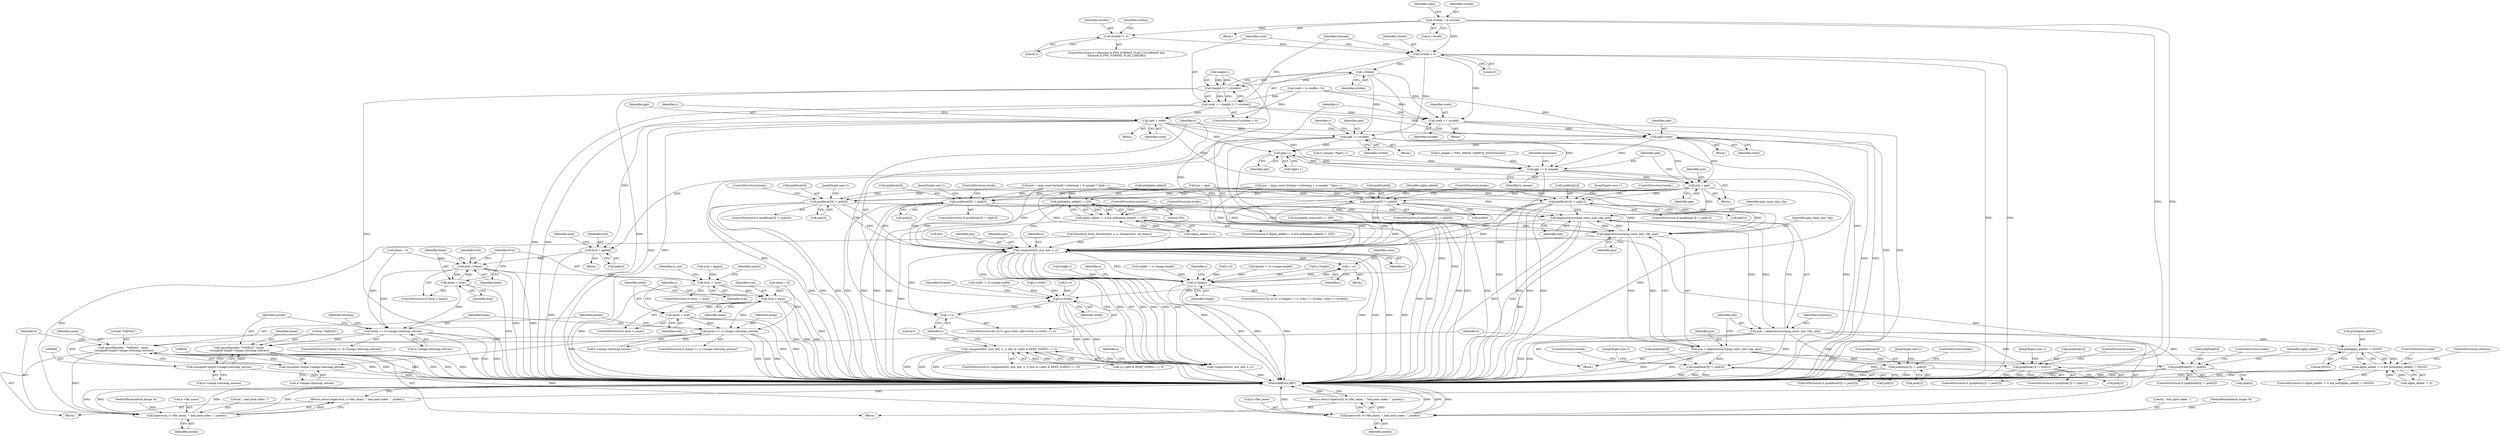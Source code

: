 digraph "0_Android_9d4853418ab2f754c2b63e091c29c5529b8b86ca_27@pointer" {
"1000152" [label="(Call,strideb = b->stride)"];
"1000275" [label="(Call,strideb *= 2)"];
"1000291" [label="(Call,strideb < 0)"];
"1000300" [label="(Call,-strideb)"];
"1000296" [label="(Call,(height-1) * (-strideb))"];
"1000294" [label="(Call,rowb += (height-1) * (-strideb))"];
"1000329" [label="(Call,ppb = rowb)"];
"1000352" [label="(Call,ppb += strideb)"];
"1000368" [label="(Call,bval = ppb[x])"];
"1000380" [label="(Call,bval > bmax)"];
"1000383" [label="(Call,bmax = bval)"];
"1000650" [label="(Call,bmax >= b->image.colormap_entries)"];
"1000659" [label="(Call,sprintf(pindex, \"%d[%lu]\", bmax,\n (unsigned long)b->image.colormap_entries))"];
"1000671" [label="(Call,logerror(b, b->file_name, \": bad pixel index: \", pindex))"];
"1000670" [label="(Return,return logerror(b, b->file_name, \": bad pixel index: \", pindex);)"];
"1000663" [label="(Call,(unsigned long)b->image.colormap_entries)"];
"1000387" [label="(Call,bval != aval)"];
"1000399" [label="(Call,aval > amax)"];
"1000402" [label="(Call,amax = aval)"];
"1000620" [label="(Call,amax >= a->image.colormap_entries)"];
"1000629" [label="(Call,sprintf(pindex, \"%d[%lu]\", amax,\n (unsigned long)a->image.colormap_entries))"];
"1000641" [label="(Call,logerror(a, a->file_name, \": bad pixel index: \", pindex))"];
"1000640" [label="(Return,return logerror(a, a->file_name, \": bad pixel index: \", pindex);)"];
"1000633" [label="(Call,(unsigned long)a->image.colormap_entries)"];
"1000884" [label="(Call,ppb++)"];
"1000888" [label="(Call,psb = ppb)"];
"1000911" [label="(Call,aligncastconst(png_const_uint_16p, psb))"];
"1000905" [label="(Call,aligncastconst(png_const_uint_16p, psa))"];
"1000903" [label="(Call,pua = aligncastconst(png_const_uint_16p, psa))"];
"1000919" [label="(Call,pua[btoa[3]] != pub[3])"];
"1000931" [label="(Call,pua[btoa[2]] != pub[2])"];
"1000943" [label="(Call,pua[btoa[1]] != pub[1])"];
"1000955" [label="(Call,pua[btoa[0]] != pub[0])"];
"1001059" [label="(Call,cmppixel(&tr, psa, psb, x, y))"];
"1000811" [label="(Call,++y)"];
"1000807" [label="(Call,y<height)"];
"1000839" [label="(Call,++x)"];
"1000836" [label="(Call,x<width)"];
"1001058" [label="(Call,!cmppixel(&tr, psa, psb, x, y))"];
"1001057" [label="(Call,!cmppixel(&tr, psa, psb, x, y) && (a->opts & KEEP_GOING) == 0)"];
"1000909" [label="(Call,pub = aligncastconst(png_const_uint_16p, psb))"];
"1000970" [label="(Call,pub[alpha_added] != 65535)"];
"1000966" [label="(Call,alpha_added != 4 && pub[alpha_added] != 65535)"];
"1000996" [label="(Call,psa[btoa[3]] != psb[3])"];
"1001008" [label="(Call,psa[btoa[2]] != psb[2])"];
"1001020" [label="(Call,psa[btoa[1]] != psb[1])"];
"1001032" [label="(Call,psa[btoa[0]] != psb[0])"];
"1001047" [label="(Call,psb[alpha_added] != 255)"];
"1001043" [label="(Call,alpha_added != 4 && psb[alpha_added] != 255)"];
"1000891" [label="(Call,ppb += b_sample)"];
"1000817" [label="(Call,rowb += strideb)"];
"1000833" [label="(Call,ppb=rowb)"];
"1000400" [label="(Identifier,aval)"];
"1000910" [label="(Identifier,pub)"];
"1000629" [label="(Call,sprintf(pindex, \"%d[%lu]\", amax,\n (unsigned long)a->image.colormap_entries))"];
"1000890" [label="(Identifier,ppb)"];
"1000388" [label="(Identifier,bval)"];
"1000385" [label="(Identifier,bval)"];
"1000660" [label="(Identifier,pindex)"];
"1000827" [label="(Identifier,x)"];
"1000275" [label="(Call,strideb *= 2)"];
"1001058" [label="(Call,!cmppixel(&tr, psa, psb, x, y))"];
"1001017" [label="(ControlStructure,break;)"];
"1000651" [label="(Identifier,bmax)"];
"1000277" [label="(Literal,2)"];
"1001052" [label="(ControlStructure,break;)"];
"1000967" [label="(Call,alpha_added != 4)"];
"1001053" [label="(ControlStructure,continue;)"];
"1000810" [label="(Block,)"];
"1001031" [label="(ControlStructure,if (psa[btoa[0]] != psb[0]))"];
"1000888" [label="(Call,psb = ppb)"];
"1000881" [label="(Call,b_sample * *ppb++)"];
"1000931" [label="(Call,pua[btoa[2]] != pub[2])"];
"1000663" [label="(Call,(unsigned long)b->image.colormap_entries)"];
"1000166" [label="(Call,rowb = b->buffer+16)"];
"1000399" [label="(Call,aval > amax)"];
"1000642" [label="(Identifier,a)"];
"1000848" [label="(Call,psa = (png_const_bytep)a->colormap + a_sample * *ppa++)"];
"1000386" [label="(ControlStructure,if (bval != aval))"];
"1000335" [label="(Identifier,y)"];
"1000970" [label="(Call,pub[alpha_added] != 65535)"];
"1000630" [label="(Identifier,pindex)"];
"1000956" [label="(Call,pua[btoa[0]])"];
"1000369" [label="(Identifier,bval)"];
"1000804" [label="(Call,y=0)"];
"1000815" [label="(Identifier,rowa)"];
"1001057" [label="(Call,!cmppixel(&tr, psa, psb, x, y) && (a->opts & KEEP_GOING) == 0)"];
"1000997" [label="(Call,psa[btoa[3]])"];
"1001069" [label="(Identifier,a)"];
"1000375" [label="(Identifier,aval)"];
"1001006" [label="(JumpTarget,case 3:)"];
"1000301" [label="(Identifier,strideb)"];
"1000974" [label="(Literal,65535)"];
"1001008" [label="(Call,psa[btoa[2]] != psb[2])"];
"1000676" [label="(Literal,\": bad pixel index: \")"];
"1000873" [label="(Call,psb = (png_const_bytep)b->colormap + b_sample * *ppb++)"];
"1000918" [label="(ControlStructure,if (pua[btoa[3]] != pub[3]))"];
"1000952" [label="(ControlStructure,break;)"];
"1001014" [label="(Call,psb[2])"];
"1000889" [label="(Identifier,psb)"];
"1000961" [label="(Call,pub[0])"];
"1001007" [label="(ControlStructure,if (psa[btoa[2]] != psb[2]))"];
"1000297" [label="(Call,height-1)"];
"1000836" [label="(Call,x<width)"];
"1000308" [label="(Block,)"];
"1000683" [label="(Identifier,formata)"];
"1000996" [label="(Call,psa[btoa[3]] != psb[3])"];
"1000901" [label="(Block,)"];
"1000404" [label="(Identifier,aval)"];
"1000824" [label="(ControlStructure,for (x=0, ppa=rowa, ppb=rowb; x<width; ++x))"];
"1001029" [label="(ControlStructure,break;)"];
"1000818" [label="(Identifier,rowb)"];
"1000819" [label="(Identifier,strideb)"];
"1000662" [label="(Identifier,bmax)"];
"1001074" [label="(Literal,0)"];
"1000813" [label="(Block,)"];
"1000361" [label="(Call,x<width)"];
"1000834" [label="(Identifier,ppb)"];
"1000330" [label="(Identifier,ppb)"];
"1000649" [label="(ControlStructure,if (bmax >= b->image.colormap_entries))"];
"1000906" [label="(Identifier,png_const_uint_16p)"];
"1000893" [label="(Identifier,b_sample)"];
"1001019" [label="(ControlStructure,if (psa[btoa[1]] != psb[1]))"];
"1000366" [label="(Block,)"];
"1000671" [label="(Call,logerror(b, b->file_name, \": bad pixel index: \", pindex))"];
"1000329" [label="(Call,ppb = rowb)"];
"1000885" [label="(Identifier,ppb)"];
"1000912" [label="(Identifier,png_const_uint_16p)"];
"1001066" [label="(Call,(a->opts & KEEP_GOING) == 0)"];
"1000811" [label="(Call,++y)"];
"1000152" [label="(Call,strideb = b->stride)"];
"1000884" [label="(Call,ppb++)"];
"1000632" [label="(Identifier,amax)"];
"1000829" [label="(Block,)"];
"1000381" [label="(Identifier,bval)"];
"1001021" [label="(Call,psa[btoa[1]])"];
"1000230" [label="(Call,height != b->image.height)"];
"1000159" [label="(Identifier,rowa)"];
"1000975" [label="(ControlStructure,break;)"];
"1000677" [label="(Identifier,pindex)"];
"1000140" [label="(MethodParameterIn,Image *a)"];
"1000943" [label="(Call,pua[btoa[1]] != pub[1])"];
"1001060" [label="(Call,&tr)"];
"1001062" [label="(Identifier,psa)"];
"1000930" [label="(ControlStructure,if (pua[btoa[2]] != pub[2]))"];
"1000909" [label="(Call,pub = aligncastconst(png_const_uint_16p, psb))"];
"1000659" [label="(Call,sprintf(pindex, \"%d[%lu]\", bmax,\n (unsigned long)b->image.colormap_entries))"];
"1000826" [label="(Call,x=0)"];
"1000341" [label="(Call,y<height)"];
"1000144" [label="(Block,)"];
"1000954" [label="(ControlStructure,if (pua[btoa[0]] != pub[0]))"];
"1000672" [label="(Identifier,b)"];
"1000964" [label="(ControlStructure,break;)"];
"1001009" [label="(Call,psa[btoa[2]])"];
"1000937" [label="(Call,pub[2])"];
"1000652" [label="(Call,b->image.colormap_entries)"];
"1000382" [label="(Identifier,bmax)"];
"1000384" [label="(Identifier,bmax)"];
"1000953" [label="(JumpTarget,case 1:)"];
"1000387" [label="(Call,bval != aval)"];
"1000920" [label="(Call,pua[btoa[3]])"];
"1000352" [label="(Call,ppb += strideb)"];
"1001033" [label="(Call,psa[btoa[0]])"];
"1000904" [label="(Identifier,pua)"];
"1000846" [label="(Identifier,formata)"];
"1000153" [label="(Identifier,strideb)"];
"1000635" [label="(Call,a->image.colormap_entries)"];
"1000300" [label="(Call,-strideb)"];
"1000883" [label="(Call,*ppb++)"];
"1000154" [label="(Call,b->stride)"];
"1001047" [label="(Call,psb[alpha_added] != 255)"];
"1001002" [label="(Call,psb[3])"];
"1000892" [label="(Identifier,ppb)"];
"1000907" [label="(Identifier,psa)"];
"1000643" [label="(Call,a->file_name)"];
"1000903" [label="(Call,pua = aligncastconst(png_const_uint_16p, psa))"];
"1000928" [label="(ControlStructure,break;)"];
"1000379" [label="(ControlStructure,if (bval > bmax))"];
"1000971" [label="(Call,pub[alpha_added])"];
"1000835" [label="(Identifier,rowb)"];
"1000985" [label="(Call,psa[alpha_removed] == 255)"];
"1001063" [label="(Identifier,psb)"];
"1000803" [label="(ControlStructure,for (y=0; y<height; ++y, rowa += stridea, rowb += strideb))"];
"1000919" [label="(Call,pua[btoa[3]] != pub[3])"];
"1000995" [label="(ControlStructure,if (psa[btoa[3]] != psb[3]))"];
"1000285" [label="(Call,height-1)"];
"1000291" [label="(Call,strideb < 0)"];
"1000141" [label="(MethodParameterIn,Image *b)"];
"1000891" [label="(Call,ppb += b_sample)"];
"1000641" [label="(Call,logerror(a, a->file_name, \": bad pixel index: \", pindex))"];
"1000627" [label="(Block,)"];
"1000968" [label="(Identifier,alpha_added)"];
"1000887" [label="(Block,)"];
"1000966" [label="(Call,alpha_added != 4 && pub[alpha_added] != 65535)"];
"1000383" [label="(Call,bmax = bval)"];
"1000342" [label="(Identifier,y)"];
"1000314" [label="(Call,amax = 0)"];
"1000809" [label="(Identifier,height)"];
"1001051" [label="(Literal,255)"];
"1000380" [label="(Call,bval > bmax)"];
"1000942" [label="(ControlStructure,if (pua[btoa[1]] != pub[1]))"];
"1000292" [label="(Identifier,strideb)"];
"1000647" [label="(Identifier,pindex)"];
"1000266" [label="(ControlStructure,if (!(formatb & PNG_FORMAT_FLAG_COLORMAP) &&\n (formatb & PNG_FORMAT_FLAG_LINEAR)))"];
"1000211" [label="(Call,b_sample = PNG_IMAGE_SAMPLE_SIZE(formatb))"];
"1000949" [label="(Call,pub[1])"];
"1000620" [label="(Call,amax >= a->image.colormap_entries)"];
"1000374" [label="(Call,aval = ppa[x])"];
"1000318" [label="(Call,bmax = 0)"];
"1000837" [label="(Identifier,x)"];
"1000808" [label="(Identifier,y)"];
"1000290" [label="(ControlStructure,if (strideb < 0))"];
"1000650" [label="(Call,bmax >= b->image.colormap_entries)"];
"1000619" [label="(ControlStructure,if (amax >= a->image.colormap_entries))"];
"1001026" [label="(Call,psb[1])"];
"1000817" [label="(Call,rowb += strideb)"];
"1000976" [label="(ControlStructure,continue;)"];
"1001045" [label="(Identifier,alpha_added)"];
"1000293" [label="(Literal,0)"];
"1000661" [label="(Literal,\"%d[%lu]\")"];
"1000223" [label="(Call,width != b->image.width)"];
"1000304" [label="(Identifier,formata)"];
"1001128" [label="(MethodReturn,RET)"];
"1000365" [label="(Identifier,x)"];
"1000665" [label="(Call,b->image.colormap_entries)"];
"1000633" [label="(Call,(unsigned long)a->image.colormap_entries)"];
"1000401" [label="(Identifier,amax)"];
"1000833" [label="(Call,ppb=rowb)"];
"1000940" [label="(ControlStructure,break;)"];
"1001078" [label="(Identifier,a)"];
"1001056" [label="(ControlStructure,if (!cmppixel(&tr, psa, psb, x, y) && (a->opts & KEEP_GOING) == 0))"];
"1001041" [label="(ControlStructure,break;)"];
"1000276" [label="(Identifier,strideb)"];
"1000391" [label="(Identifier,match)"];
"1000294" [label="(Call,rowb += (height-1) * (-strideb))"];
"1001044" [label="(Call,alpha_added != 4)"];
"1000646" [label="(Literal,\": bad pixel index: \")"];
"1000280" [label="(Identifier,stridea)"];
"1000348" [label="(Block,)"];
"1000932" [label="(Call,pua[btoa[2]])"];
"1000670" [label="(Return,return logerror(b, b->file_name, \": bad pixel index: \", pindex);)"];
"1001064" [label="(Identifier,x)"];
"1001042" [label="(ControlStructure,if (alpha_added != 4 && psb[alpha_added] != 255))"];
"1000389" [label="(Identifier,aval)"];
"1000863" [label="(Call,psa = ppa)"];
"1000368" [label="(Call,bval = ppb[x])"];
"1000925" [label="(Call,pub[3])"];
"1000295" [label="(Identifier,rowb)"];
"1000905" [label="(Call,aligncastconst(png_const_uint_16p, psa))"];
"1000296" [label="(Call,(height-1) * (-strideb))"];
"1000941" [label="(JumpTarget,case 2:)"];
"1000840" [label="(Identifier,x)"];
"1000807" [label="(Call,y<height)"];
"1000247" [label="(Call,transform_from_formats(&tr, a, b, background, via_linear))"];
"1000929" [label="(JumpTarget,case 3:)"];
"1000354" [label="(Identifier,strideb)"];
"1000640" [label="(Return,return logerror(a, a->file_name, \": bad pixel index: \", pindex);)"];
"1000182" [label="(Call,height = a->image.height)"];
"1000622" [label="(Call,a->image.colormap_entries)"];
"1000911" [label="(Call,aligncastconst(png_const_uint_16p, psb))"];
"1000839" [label="(Call,++x)"];
"1001043" [label="(Call,alpha_added != 4 && psb[alpha_added] != 255)"];
"1001048" [label="(Call,psb[alpha_added])"];
"1000395" [label="(Identifier,in_use)"];
"1001065" [label="(Identifier,y)"];
"1001005" [label="(ControlStructure,break;)"];
"1001059" [label="(Call,cmppixel(&tr, psa, psb, x, y))"];
"1001018" [label="(JumpTarget,case 2:)"];
"1000402" [label="(Call,amax = aval)"];
"1000955" [label="(Call,pua[btoa[0]] != pub[0])"];
"1000944" [label="(Call,pua[btoa[1]])"];
"1000621" [label="(Identifier,amax)"];
"1001038" [label="(Call,psb[0])"];
"1000370" [label="(Call,ppb[x])"];
"1000812" [label="(Identifier,y)"];
"1000915" [label="(Identifier,bchannels)"];
"1000331" [label="(Identifier,rowb)"];
"1001020" [label="(Call,psa[btoa[1]] != psb[1])"];
"1000631" [label="(Literal,\"%d[%lu]\")"];
"1000913" [label="(Identifier,psb)"];
"1000965" [label="(ControlStructure,if (alpha_added != 4 && pub[alpha_added] != 65535))"];
"1001030" [label="(JumpTarget,case 1:)"];
"1000398" [label="(ControlStructure,if (aval > amax))"];
"1000673" [label="(Call,b->file_name)"];
"1000838" [label="(Identifier,width)"];
"1000353" [label="(Identifier,ppb)"];
"1001032" [label="(Call,psa[btoa[0]] != psb[0])"];
"1000895" [label="(Identifier,bchannels)"];
"1000657" [label="(Block,)"];
"1000403" [label="(Identifier,amax)"];
"1000152" -> "1000144"  [label="AST: "];
"1000152" -> "1000154"  [label="CFG: "];
"1000153" -> "1000152"  [label="AST: "];
"1000154" -> "1000152"  [label="AST: "];
"1000159" -> "1000152"  [label="CFG: "];
"1000152" -> "1001128"  [label="DDG: "];
"1000152" -> "1001128"  [label="DDG: "];
"1000152" -> "1000275"  [label="DDG: "];
"1000152" -> "1000291"  [label="DDG: "];
"1000275" -> "1000266"  [label="AST: "];
"1000275" -> "1000277"  [label="CFG: "];
"1000276" -> "1000275"  [label="AST: "];
"1000277" -> "1000275"  [label="AST: "];
"1000280" -> "1000275"  [label="CFG: "];
"1000275" -> "1000291"  [label="DDG: "];
"1000291" -> "1000290"  [label="AST: "];
"1000291" -> "1000293"  [label="CFG: "];
"1000292" -> "1000291"  [label="AST: "];
"1000293" -> "1000291"  [label="AST: "];
"1000295" -> "1000291"  [label="CFG: "];
"1000304" -> "1000291"  [label="CFG: "];
"1000291" -> "1001128"  [label="DDG: "];
"1000291" -> "1001128"  [label="DDG: "];
"1000291" -> "1000300"  [label="DDG: "];
"1000291" -> "1000352"  [label="DDG: "];
"1000291" -> "1000817"  [label="DDG: "];
"1000300" -> "1000296"  [label="AST: "];
"1000300" -> "1000301"  [label="CFG: "];
"1000301" -> "1000300"  [label="AST: "];
"1000296" -> "1000300"  [label="CFG: "];
"1000300" -> "1001128"  [label="DDG: "];
"1000300" -> "1000296"  [label="DDG: "];
"1000300" -> "1000352"  [label="DDG: "];
"1000300" -> "1000817"  [label="DDG: "];
"1000296" -> "1000294"  [label="AST: "];
"1000297" -> "1000296"  [label="AST: "];
"1000294" -> "1000296"  [label="CFG: "];
"1000296" -> "1001128"  [label="DDG: "];
"1000296" -> "1001128"  [label="DDG: "];
"1000296" -> "1000294"  [label="DDG: "];
"1000296" -> "1000294"  [label="DDG: "];
"1000297" -> "1000296"  [label="DDG: "];
"1000297" -> "1000296"  [label="DDG: "];
"1000294" -> "1000290"  [label="AST: "];
"1000295" -> "1000294"  [label="AST: "];
"1000304" -> "1000294"  [label="CFG: "];
"1000294" -> "1001128"  [label="DDG: "];
"1000294" -> "1001128"  [label="DDG: "];
"1000166" -> "1000294"  [label="DDG: "];
"1000294" -> "1000329"  [label="DDG: "];
"1000294" -> "1000817"  [label="DDG: "];
"1000294" -> "1000833"  [label="DDG: "];
"1000329" -> "1000308"  [label="AST: "];
"1000329" -> "1000331"  [label="CFG: "];
"1000330" -> "1000329"  [label="AST: "];
"1000331" -> "1000329"  [label="AST: "];
"1000335" -> "1000329"  [label="CFG: "];
"1000329" -> "1001128"  [label="DDG: "];
"1000329" -> "1001128"  [label="DDG: "];
"1000166" -> "1000329"  [label="DDG: "];
"1000329" -> "1000352"  [label="DDG: "];
"1000329" -> "1000368"  [label="DDG: "];
"1000329" -> "1000884"  [label="DDG: "];
"1000329" -> "1000888"  [label="DDG: "];
"1000329" -> "1000891"  [label="DDG: "];
"1000352" -> "1000348"  [label="AST: "];
"1000352" -> "1000354"  [label="CFG: "];
"1000353" -> "1000352"  [label="AST: "];
"1000354" -> "1000352"  [label="AST: "];
"1000342" -> "1000352"  [label="CFG: "];
"1000352" -> "1001128"  [label="DDG: "];
"1000352" -> "1001128"  [label="DDG: "];
"1000352" -> "1000368"  [label="DDG: "];
"1000352" -> "1000884"  [label="DDG: "];
"1000352" -> "1000888"  [label="DDG: "];
"1000352" -> "1000891"  [label="DDG: "];
"1000368" -> "1000366"  [label="AST: "];
"1000368" -> "1000370"  [label="CFG: "];
"1000369" -> "1000368"  [label="AST: "];
"1000370" -> "1000368"  [label="AST: "];
"1000375" -> "1000368"  [label="CFG: "];
"1000368" -> "1001128"  [label="DDG: "];
"1000368" -> "1000380"  [label="DDG: "];
"1000380" -> "1000379"  [label="AST: "];
"1000380" -> "1000382"  [label="CFG: "];
"1000381" -> "1000380"  [label="AST: "];
"1000382" -> "1000380"  [label="AST: "];
"1000384" -> "1000380"  [label="CFG: "];
"1000388" -> "1000380"  [label="CFG: "];
"1000380" -> "1001128"  [label="DDG: "];
"1000380" -> "1001128"  [label="DDG: "];
"1000383" -> "1000380"  [label="DDG: "];
"1000318" -> "1000380"  [label="DDG: "];
"1000380" -> "1000383"  [label="DDG: "];
"1000380" -> "1000387"  [label="DDG: "];
"1000380" -> "1000650"  [label="DDG: "];
"1000383" -> "1000379"  [label="AST: "];
"1000383" -> "1000385"  [label="CFG: "];
"1000384" -> "1000383"  [label="AST: "];
"1000385" -> "1000383"  [label="AST: "];
"1000388" -> "1000383"  [label="CFG: "];
"1000383" -> "1001128"  [label="DDG: "];
"1000383" -> "1000650"  [label="DDG: "];
"1000650" -> "1000649"  [label="AST: "];
"1000650" -> "1000652"  [label="CFG: "];
"1000651" -> "1000650"  [label="AST: "];
"1000652" -> "1000650"  [label="AST: "];
"1000660" -> "1000650"  [label="CFG: "];
"1000683" -> "1000650"  [label="CFG: "];
"1000650" -> "1001128"  [label="DDG: "];
"1000650" -> "1001128"  [label="DDG: "];
"1000650" -> "1001128"  [label="DDG: "];
"1000318" -> "1000650"  [label="DDG: "];
"1000650" -> "1000659"  [label="DDG: "];
"1000650" -> "1000663"  [label="DDG: "];
"1000659" -> "1000657"  [label="AST: "];
"1000659" -> "1000663"  [label="CFG: "];
"1000660" -> "1000659"  [label="AST: "];
"1000661" -> "1000659"  [label="AST: "];
"1000662" -> "1000659"  [label="AST: "];
"1000663" -> "1000659"  [label="AST: "];
"1000672" -> "1000659"  [label="CFG: "];
"1000659" -> "1001128"  [label="DDG: "];
"1000659" -> "1001128"  [label="DDG: "];
"1000659" -> "1001128"  [label="DDG: "];
"1000663" -> "1000659"  [label="DDG: "];
"1000659" -> "1000671"  [label="DDG: "];
"1000671" -> "1000670"  [label="AST: "];
"1000671" -> "1000677"  [label="CFG: "];
"1000672" -> "1000671"  [label="AST: "];
"1000673" -> "1000671"  [label="AST: "];
"1000676" -> "1000671"  [label="AST: "];
"1000677" -> "1000671"  [label="AST: "];
"1000670" -> "1000671"  [label="CFG: "];
"1000671" -> "1001128"  [label="DDG: "];
"1000671" -> "1001128"  [label="DDG: "];
"1000671" -> "1001128"  [label="DDG: "];
"1000671" -> "1001128"  [label="DDG: "];
"1000671" -> "1000670"  [label="DDG: "];
"1000247" -> "1000671"  [label="DDG: "];
"1000141" -> "1000671"  [label="DDG: "];
"1000670" -> "1000657"  [label="AST: "];
"1001128" -> "1000670"  [label="CFG: "];
"1000670" -> "1001128"  [label="DDG: "];
"1000663" -> "1000665"  [label="CFG: "];
"1000664" -> "1000663"  [label="AST: "];
"1000665" -> "1000663"  [label="AST: "];
"1000663" -> "1001128"  [label="DDG: "];
"1000387" -> "1000386"  [label="AST: "];
"1000387" -> "1000389"  [label="CFG: "];
"1000388" -> "1000387"  [label="AST: "];
"1000389" -> "1000387"  [label="AST: "];
"1000391" -> "1000387"  [label="CFG: "];
"1000395" -> "1000387"  [label="CFG: "];
"1000387" -> "1001128"  [label="DDG: "];
"1000387" -> "1001128"  [label="DDG: "];
"1000374" -> "1000387"  [label="DDG: "];
"1000387" -> "1000399"  [label="DDG: "];
"1000399" -> "1000398"  [label="AST: "];
"1000399" -> "1000401"  [label="CFG: "];
"1000400" -> "1000399"  [label="AST: "];
"1000401" -> "1000399"  [label="AST: "];
"1000403" -> "1000399"  [label="CFG: "];
"1000365" -> "1000399"  [label="CFG: "];
"1000399" -> "1001128"  [label="DDG: "];
"1000399" -> "1001128"  [label="DDG: "];
"1000399" -> "1001128"  [label="DDG: "];
"1000314" -> "1000399"  [label="DDG: "];
"1000402" -> "1000399"  [label="DDG: "];
"1000399" -> "1000402"  [label="DDG: "];
"1000399" -> "1000620"  [label="DDG: "];
"1000402" -> "1000398"  [label="AST: "];
"1000402" -> "1000404"  [label="CFG: "];
"1000403" -> "1000402"  [label="AST: "];
"1000404" -> "1000402"  [label="AST: "];
"1000365" -> "1000402"  [label="CFG: "];
"1000402" -> "1001128"  [label="DDG: "];
"1000402" -> "1001128"  [label="DDG: "];
"1000402" -> "1000620"  [label="DDG: "];
"1000620" -> "1000619"  [label="AST: "];
"1000620" -> "1000622"  [label="CFG: "];
"1000621" -> "1000620"  [label="AST: "];
"1000622" -> "1000620"  [label="AST: "];
"1000630" -> "1000620"  [label="CFG: "];
"1000651" -> "1000620"  [label="CFG: "];
"1000620" -> "1001128"  [label="DDG: "];
"1000620" -> "1001128"  [label="DDG: "];
"1000620" -> "1001128"  [label="DDG: "];
"1000314" -> "1000620"  [label="DDG: "];
"1000620" -> "1000629"  [label="DDG: "];
"1000620" -> "1000633"  [label="DDG: "];
"1000629" -> "1000627"  [label="AST: "];
"1000629" -> "1000633"  [label="CFG: "];
"1000630" -> "1000629"  [label="AST: "];
"1000631" -> "1000629"  [label="AST: "];
"1000632" -> "1000629"  [label="AST: "];
"1000633" -> "1000629"  [label="AST: "];
"1000642" -> "1000629"  [label="CFG: "];
"1000629" -> "1001128"  [label="DDG: "];
"1000629" -> "1001128"  [label="DDG: "];
"1000629" -> "1001128"  [label="DDG: "];
"1000633" -> "1000629"  [label="DDG: "];
"1000629" -> "1000641"  [label="DDG: "];
"1000641" -> "1000640"  [label="AST: "];
"1000641" -> "1000647"  [label="CFG: "];
"1000642" -> "1000641"  [label="AST: "];
"1000643" -> "1000641"  [label="AST: "];
"1000646" -> "1000641"  [label="AST: "];
"1000647" -> "1000641"  [label="AST: "];
"1000640" -> "1000641"  [label="CFG: "];
"1000641" -> "1001128"  [label="DDG: "];
"1000641" -> "1001128"  [label="DDG: "];
"1000641" -> "1001128"  [label="DDG: "];
"1000641" -> "1001128"  [label="DDG: "];
"1000641" -> "1000640"  [label="DDG: "];
"1000247" -> "1000641"  [label="DDG: "];
"1000140" -> "1000641"  [label="DDG: "];
"1000640" -> "1000627"  [label="AST: "];
"1001128" -> "1000640"  [label="CFG: "];
"1000640" -> "1001128"  [label="DDG: "];
"1000633" -> "1000635"  [label="CFG: "];
"1000634" -> "1000633"  [label="AST: "];
"1000635" -> "1000633"  [label="AST: "];
"1000633" -> "1001128"  [label="DDG: "];
"1000884" -> "1000883"  [label="AST: "];
"1000884" -> "1000885"  [label="CFG: "];
"1000885" -> "1000884"  [label="AST: "];
"1000883" -> "1000884"  [label="CFG: "];
"1000884" -> "1001128"  [label="DDG: "];
"1000833" -> "1000884"  [label="DDG: "];
"1000891" -> "1000884"  [label="DDG: "];
"1000884" -> "1000888"  [label="DDG: "];
"1000884" -> "1000891"  [label="DDG: "];
"1000888" -> "1000887"  [label="AST: "];
"1000888" -> "1000890"  [label="CFG: "];
"1000889" -> "1000888"  [label="AST: "];
"1000890" -> "1000888"  [label="AST: "];
"1000892" -> "1000888"  [label="CFG: "];
"1000888" -> "1001128"  [label="DDG: "];
"1000833" -> "1000888"  [label="DDG: "];
"1000891" -> "1000888"  [label="DDG: "];
"1000888" -> "1000911"  [label="DDG: "];
"1000888" -> "1000996"  [label="DDG: "];
"1000888" -> "1001008"  [label="DDG: "];
"1000888" -> "1001020"  [label="DDG: "];
"1000888" -> "1001032"  [label="DDG: "];
"1000888" -> "1001047"  [label="DDG: "];
"1000888" -> "1001059"  [label="DDG: "];
"1000911" -> "1000909"  [label="AST: "];
"1000911" -> "1000913"  [label="CFG: "];
"1000912" -> "1000911"  [label="AST: "];
"1000913" -> "1000911"  [label="AST: "];
"1000909" -> "1000911"  [label="CFG: "];
"1000911" -> "1001128"  [label="DDG: "];
"1000911" -> "1001128"  [label="DDG: "];
"1000911" -> "1000905"  [label="DDG: "];
"1000911" -> "1000909"  [label="DDG: "];
"1000911" -> "1000909"  [label="DDG: "];
"1000905" -> "1000911"  [label="DDG: "];
"1000873" -> "1000911"  [label="DDG: "];
"1001020" -> "1000911"  [label="DDG: "];
"1001032" -> "1000911"  [label="DDG: "];
"1001047" -> "1000911"  [label="DDG: "];
"1000996" -> "1000911"  [label="DDG: "];
"1001008" -> "1000911"  [label="DDG: "];
"1000911" -> "1001059"  [label="DDG: "];
"1000905" -> "1000903"  [label="AST: "];
"1000905" -> "1000907"  [label="CFG: "];
"1000906" -> "1000905"  [label="AST: "];
"1000907" -> "1000905"  [label="AST: "];
"1000903" -> "1000905"  [label="CFG: "];
"1000905" -> "1001128"  [label="DDG: "];
"1000905" -> "1000903"  [label="DDG: "];
"1000905" -> "1000903"  [label="DDG: "];
"1000848" -> "1000905"  [label="DDG: "];
"1001020" -> "1000905"  [label="DDG: "];
"1001008" -> "1000905"  [label="DDG: "];
"1001032" -> "1000905"  [label="DDG: "];
"1000985" -> "1000905"  [label="DDG: "];
"1000996" -> "1000905"  [label="DDG: "];
"1000863" -> "1000905"  [label="DDG: "];
"1000905" -> "1001059"  [label="DDG: "];
"1000903" -> "1000901"  [label="AST: "];
"1000904" -> "1000903"  [label="AST: "];
"1000910" -> "1000903"  [label="CFG: "];
"1000903" -> "1001128"  [label="DDG: "];
"1000903" -> "1001128"  [label="DDG: "];
"1000903" -> "1000919"  [label="DDG: "];
"1000903" -> "1000931"  [label="DDG: "];
"1000903" -> "1000943"  [label="DDG: "];
"1000903" -> "1000955"  [label="DDG: "];
"1000919" -> "1000918"  [label="AST: "];
"1000919" -> "1000925"  [label="CFG: "];
"1000920" -> "1000919"  [label="AST: "];
"1000925" -> "1000919"  [label="AST: "];
"1000928" -> "1000919"  [label="CFG: "];
"1000929" -> "1000919"  [label="CFG: "];
"1000919" -> "1001128"  [label="DDG: "];
"1000919" -> "1001128"  [label="DDG: "];
"1000919" -> "1001128"  [label="DDG: "];
"1000909" -> "1000919"  [label="DDG: "];
"1000931" -> "1000930"  [label="AST: "];
"1000931" -> "1000937"  [label="CFG: "];
"1000932" -> "1000931"  [label="AST: "];
"1000937" -> "1000931"  [label="AST: "];
"1000940" -> "1000931"  [label="CFG: "];
"1000941" -> "1000931"  [label="CFG: "];
"1000931" -> "1001128"  [label="DDG: "];
"1000931" -> "1001128"  [label="DDG: "];
"1000931" -> "1001128"  [label="DDG: "];
"1000909" -> "1000931"  [label="DDG: "];
"1000943" -> "1000942"  [label="AST: "];
"1000943" -> "1000949"  [label="CFG: "];
"1000944" -> "1000943"  [label="AST: "];
"1000949" -> "1000943"  [label="AST: "];
"1000952" -> "1000943"  [label="CFG: "];
"1000953" -> "1000943"  [label="CFG: "];
"1000943" -> "1001128"  [label="DDG: "];
"1000943" -> "1001128"  [label="DDG: "];
"1000943" -> "1001128"  [label="DDG: "];
"1000909" -> "1000943"  [label="DDG: "];
"1000955" -> "1000954"  [label="AST: "];
"1000955" -> "1000961"  [label="CFG: "];
"1000956" -> "1000955"  [label="AST: "];
"1000961" -> "1000955"  [label="AST: "];
"1000964" -> "1000955"  [label="CFG: "];
"1000968" -> "1000955"  [label="CFG: "];
"1000955" -> "1001128"  [label="DDG: "];
"1000955" -> "1001128"  [label="DDG: "];
"1000955" -> "1001128"  [label="DDG: "];
"1000909" -> "1000955"  [label="DDG: "];
"1001059" -> "1001058"  [label="AST: "];
"1001059" -> "1001065"  [label="CFG: "];
"1001060" -> "1001059"  [label="AST: "];
"1001062" -> "1001059"  [label="AST: "];
"1001063" -> "1001059"  [label="AST: "];
"1001064" -> "1001059"  [label="AST: "];
"1001065" -> "1001059"  [label="AST: "];
"1001058" -> "1001059"  [label="CFG: "];
"1001059" -> "1001128"  [label="DDG: "];
"1001059" -> "1001128"  [label="DDG: "];
"1001059" -> "1001128"  [label="DDG: "];
"1001059" -> "1001128"  [label="DDG: "];
"1001059" -> "1001128"  [label="DDG: "];
"1001059" -> "1000811"  [label="DDG: "];
"1001059" -> "1000839"  [label="DDG: "];
"1001059" -> "1001058"  [label="DDG: "];
"1001059" -> "1001058"  [label="DDG: "];
"1001059" -> "1001058"  [label="DDG: "];
"1001059" -> "1001058"  [label="DDG: "];
"1001059" -> "1001058"  [label="DDG: "];
"1000247" -> "1001059"  [label="DDG: "];
"1000848" -> "1001059"  [label="DDG: "];
"1001020" -> "1001059"  [label="DDG: "];
"1001020" -> "1001059"  [label="DDG: "];
"1001008" -> "1001059"  [label="DDG: "];
"1001008" -> "1001059"  [label="DDG: "];
"1001032" -> "1001059"  [label="DDG: "];
"1001032" -> "1001059"  [label="DDG: "];
"1000985" -> "1001059"  [label="DDG: "];
"1000996" -> "1001059"  [label="DDG: "];
"1000996" -> "1001059"  [label="DDG: "];
"1000863" -> "1001059"  [label="DDG: "];
"1000873" -> "1001059"  [label="DDG: "];
"1001047" -> "1001059"  [label="DDG: "];
"1000836" -> "1001059"  [label="DDG: "];
"1000807" -> "1001059"  [label="DDG: "];
"1000811" -> "1000810"  [label="AST: "];
"1000811" -> "1000812"  [label="CFG: "];
"1000812" -> "1000811"  [label="AST: "];
"1000815" -> "1000811"  [label="CFG: "];
"1000811" -> "1000807"  [label="DDG: "];
"1000807" -> "1000811"  [label="DDG: "];
"1000807" -> "1000803"  [label="AST: "];
"1000807" -> "1000809"  [label="CFG: "];
"1000808" -> "1000807"  [label="AST: "];
"1000809" -> "1000807"  [label="AST: "];
"1000827" -> "1000807"  [label="CFG: "];
"1001078" -> "1000807"  [label="CFG: "];
"1000807" -> "1001128"  [label="DDG: "];
"1000807" -> "1001128"  [label="DDG: "];
"1000807" -> "1001128"  [label="DDG: "];
"1000804" -> "1000807"  [label="DDG: "];
"1000341" -> "1000807"  [label="DDG: "];
"1000230" -> "1000807"  [label="DDG: "];
"1000182" -> "1000807"  [label="DDG: "];
"1000285" -> "1000807"  [label="DDG: "];
"1000297" -> "1000807"  [label="DDG: "];
"1000839" -> "1000824"  [label="AST: "];
"1000839" -> "1000840"  [label="CFG: "];
"1000840" -> "1000839"  [label="AST: "];
"1000837" -> "1000839"  [label="CFG: "];
"1000839" -> "1000836"  [label="DDG: "];
"1000836" -> "1000839"  [label="DDG: "];
"1000836" -> "1000824"  [label="AST: "];
"1000836" -> "1000838"  [label="CFG: "];
"1000837" -> "1000836"  [label="AST: "];
"1000838" -> "1000836"  [label="AST: "];
"1000846" -> "1000836"  [label="CFG: "];
"1000812" -> "1000836"  [label="CFG: "];
"1000836" -> "1001128"  [label="DDG: "];
"1000836" -> "1001128"  [label="DDG: "];
"1000836" -> "1001128"  [label="DDG: "];
"1000826" -> "1000836"  [label="DDG: "];
"1000361" -> "1000836"  [label="DDG: "];
"1000223" -> "1000836"  [label="DDG: "];
"1001058" -> "1001057"  [label="AST: "];
"1001069" -> "1001058"  [label="CFG: "];
"1001057" -> "1001058"  [label="CFG: "];
"1001058" -> "1001128"  [label="DDG: "];
"1001058" -> "1001057"  [label="DDG: "];
"1001057" -> "1001056"  [label="AST: "];
"1001057" -> "1001066"  [label="CFG: "];
"1001066" -> "1001057"  [label="AST: "];
"1001074" -> "1001057"  [label="CFG: "];
"1000840" -> "1001057"  [label="CFG: "];
"1001057" -> "1001128"  [label="DDG: "];
"1001057" -> "1001128"  [label="DDG: "];
"1001057" -> "1001128"  [label="DDG: "];
"1001066" -> "1001057"  [label="DDG: "];
"1001066" -> "1001057"  [label="DDG: "];
"1000909" -> "1000901"  [label="AST: "];
"1000910" -> "1000909"  [label="AST: "];
"1000915" -> "1000909"  [label="CFG: "];
"1000909" -> "1001128"  [label="DDG: "];
"1000909" -> "1001128"  [label="DDG: "];
"1000909" -> "1000970"  [label="DDG: "];
"1000970" -> "1000966"  [label="AST: "];
"1000970" -> "1000974"  [label="CFG: "];
"1000971" -> "1000970"  [label="AST: "];
"1000974" -> "1000970"  [label="AST: "];
"1000966" -> "1000970"  [label="CFG: "];
"1000970" -> "1001128"  [label="DDG: "];
"1000970" -> "1000966"  [label="DDG: "];
"1000970" -> "1000966"  [label="DDG: "];
"1000966" -> "1000965"  [label="AST: "];
"1000966" -> "1000967"  [label="CFG: "];
"1000967" -> "1000966"  [label="AST: "];
"1000975" -> "1000966"  [label="CFG: "];
"1000976" -> "1000966"  [label="CFG: "];
"1000966" -> "1001128"  [label="DDG: "];
"1000966" -> "1001128"  [label="DDG: "];
"1000966" -> "1001128"  [label="DDG: "];
"1000967" -> "1000966"  [label="DDG: "];
"1000967" -> "1000966"  [label="DDG: "];
"1000996" -> "1000995"  [label="AST: "];
"1000996" -> "1001002"  [label="CFG: "];
"1000997" -> "1000996"  [label="AST: "];
"1001002" -> "1000996"  [label="AST: "];
"1001005" -> "1000996"  [label="CFG: "];
"1001006" -> "1000996"  [label="CFG: "];
"1000996" -> "1001128"  [label="DDG: "];
"1000996" -> "1001128"  [label="DDG: "];
"1000996" -> "1001128"  [label="DDG: "];
"1000848" -> "1000996"  [label="DDG: "];
"1000863" -> "1000996"  [label="DDG: "];
"1000873" -> "1000996"  [label="DDG: "];
"1001008" -> "1001007"  [label="AST: "];
"1001008" -> "1001014"  [label="CFG: "];
"1001009" -> "1001008"  [label="AST: "];
"1001014" -> "1001008"  [label="AST: "];
"1001017" -> "1001008"  [label="CFG: "];
"1001018" -> "1001008"  [label="CFG: "];
"1001008" -> "1001128"  [label="DDG: "];
"1001008" -> "1001128"  [label="DDG: "];
"1001008" -> "1001128"  [label="DDG: "];
"1000848" -> "1001008"  [label="DDG: "];
"1000863" -> "1001008"  [label="DDG: "];
"1000873" -> "1001008"  [label="DDG: "];
"1001020" -> "1001019"  [label="AST: "];
"1001020" -> "1001026"  [label="CFG: "];
"1001021" -> "1001020"  [label="AST: "];
"1001026" -> "1001020"  [label="AST: "];
"1001029" -> "1001020"  [label="CFG: "];
"1001030" -> "1001020"  [label="CFG: "];
"1001020" -> "1001128"  [label="DDG: "];
"1001020" -> "1001128"  [label="DDG: "];
"1001020" -> "1001128"  [label="DDG: "];
"1000848" -> "1001020"  [label="DDG: "];
"1000863" -> "1001020"  [label="DDG: "];
"1000873" -> "1001020"  [label="DDG: "];
"1001032" -> "1001031"  [label="AST: "];
"1001032" -> "1001038"  [label="CFG: "];
"1001033" -> "1001032"  [label="AST: "];
"1001038" -> "1001032"  [label="AST: "];
"1001041" -> "1001032"  [label="CFG: "];
"1001045" -> "1001032"  [label="CFG: "];
"1001032" -> "1001128"  [label="DDG: "];
"1001032" -> "1001128"  [label="DDG: "];
"1001032" -> "1001128"  [label="DDG: "];
"1000848" -> "1001032"  [label="DDG: "];
"1000863" -> "1001032"  [label="DDG: "];
"1000873" -> "1001032"  [label="DDG: "];
"1001047" -> "1001043"  [label="AST: "];
"1001047" -> "1001051"  [label="CFG: "];
"1001048" -> "1001047"  [label="AST: "];
"1001051" -> "1001047"  [label="AST: "];
"1001043" -> "1001047"  [label="CFG: "];
"1001047" -> "1001128"  [label="DDG: "];
"1001047" -> "1001043"  [label="DDG: "];
"1001047" -> "1001043"  [label="DDG: "];
"1000873" -> "1001047"  [label="DDG: "];
"1001043" -> "1001042"  [label="AST: "];
"1001043" -> "1001044"  [label="CFG: "];
"1001044" -> "1001043"  [label="AST: "];
"1001052" -> "1001043"  [label="CFG: "];
"1001053" -> "1001043"  [label="CFG: "];
"1001043" -> "1001128"  [label="DDG: "];
"1001043" -> "1001128"  [label="DDG: "];
"1001043" -> "1001128"  [label="DDG: "];
"1001044" -> "1001043"  [label="DDG: "];
"1001044" -> "1001043"  [label="DDG: "];
"1000891" -> "1000887"  [label="AST: "];
"1000891" -> "1000893"  [label="CFG: "];
"1000892" -> "1000891"  [label="AST: "];
"1000893" -> "1000891"  [label="AST: "];
"1000895" -> "1000891"  [label="CFG: "];
"1000891" -> "1001128"  [label="DDG: "];
"1000891" -> "1001128"  [label="DDG: "];
"1000211" -> "1000891"  [label="DDG: "];
"1000881" -> "1000891"  [label="DDG: "];
"1000833" -> "1000891"  [label="DDG: "];
"1000817" -> "1000813"  [label="AST: "];
"1000817" -> "1000819"  [label="CFG: "];
"1000818" -> "1000817"  [label="AST: "];
"1000819" -> "1000817"  [label="AST: "];
"1000808" -> "1000817"  [label="CFG: "];
"1000817" -> "1001128"  [label="DDG: "];
"1000817" -> "1001128"  [label="DDG: "];
"1000166" -> "1000817"  [label="DDG: "];
"1000817" -> "1000833"  [label="DDG: "];
"1000833" -> "1000829"  [label="AST: "];
"1000833" -> "1000835"  [label="CFG: "];
"1000834" -> "1000833"  [label="AST: "];
"1000835" -> "1000833"  [label="AST: "];
"1000837" -> "1000833"  [label="CFG: "];
"1000833" -> "1001128"  [label="DDG: "];
"1000833" -> "1001128"  [label="DDG: "];
"1000166" -> "1000833"  [label="DDG: "];
}
